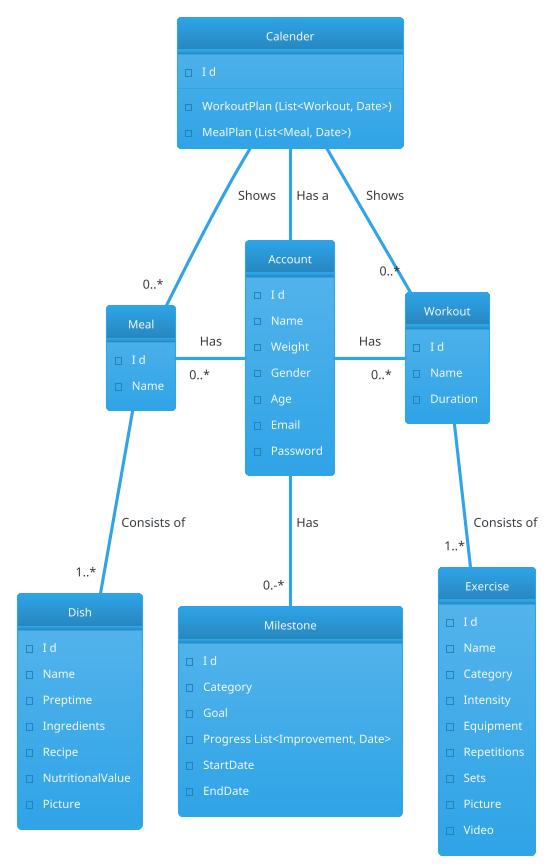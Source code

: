 @startuml Domain Model
!theme cerulean
hide circle
' hide members

class Calender {
    - I d
    - WorkoutPlan (List<Workout, Date>)
    - MealPlan (List<Meal, Date>)
}

class Account {
    - I d
    - Name
    - Weight
    - Gender
    - Age
    - Email 
    - Password
}

Class Workout {
    - I d
    - Name 
    - Duration
}

class Exercise {
    - I d
    - Name
    - Category
    - Intensity
    - Equipment
    - Repetitions
    - Sets
    - Picture
    - Video
}

class Meal {
    - I d
    - Name
}

class Dish {
    - I d
    - Name
    - Preptime
    - Ingredients
    - Recipe
    - NutritionalValue
    - Picture
}

class Milestone {
    - I d
    - Category
    - Goal
    - Progress List<Improvement, Date>
    - StartDate
    - EndDate 
}

Account  -l- "0..*" Meal : Has 
Account  -u- Calender : Has a
Account  -r-  "0..*"Workout : Has 
Account  -d- "0.-*" Milestone : Has 

Meal -d- "1..*" Dish : Consists of 
Workout -d- "1..*" Exercise : Consists of

Calender -- "0..*" Workout : Shows
Calender -- "0..*" Meal : Shows

@enduml